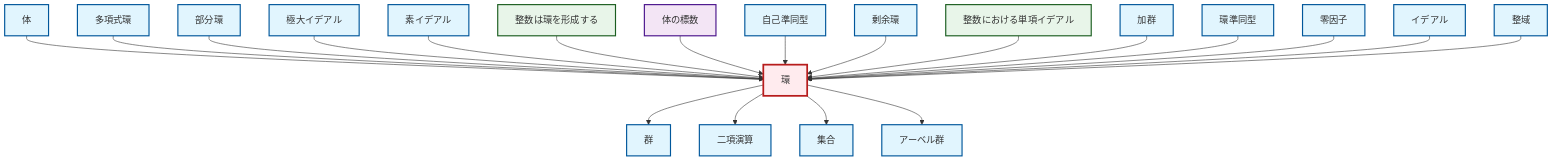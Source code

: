 graph TD
    classDef definition fill:#e1f5fe,stroke:#01579b,stroke-width:2px
    classDef theorem fill:#f3e5f5,stroke:#4a148c,stroke-width:2px
    classDef axiom fill:#fff3e0,stroke:#e65100,stroke-width:2px
    classDef example fill:#e8f5e9,stroke:#1b5e20,stroke-width:2px
    classDef current fill:#ffebee,stroke:#b71c1c,stroke-width:3px
    def-polynomial-ring["多項式環"]:::definition
    def-group["群"]:::definition
    def-prime-ideal["素イデアル"]:::definition
    def-binary-operation["二項演算"]:::definition
    def-ring["環"]:::definition
    ex-integers-ring["整数は環を形成する"]:::example
    def-maximal-ideal["極大イデアル"]:::definition
    def-zero-divisor["零因子"]:::definition
    ex-principal-ideal["整数における単項イデアル"]:::example
    def-abelian-group["アーベル群"]:::definition
    thm-field-characteristic["体の標数"]:::theorem
    def-field["体"]:::definition
    def-integral-domain["整域"]:::definition
    def-module["加群"]:::definition
    def-quotient-ring["剰余環"]:::definition
    def-ring-homomorphism["環準同型"]:::definition
    def-endomorphism["自己準同型"]:::definition
    def-ideal["イデアル"]:::definition
    def-set["集合"]:::definition
    def-subring["部分環"]:::definition
    def-field --> def-ring
    def-polynomial-ring --> def-ring
    def-ring --> def-group
    def-subring --> def-ring
    def-maximal-ideal --> def-ring
    def-prime-ideal --> def-ring
    ex-integers-ring --> def-ring
    thm-field-characteristic --> def-ring
    def-endomorphism --> def-ring
    def-ring --> def-binary-operation
    def-quotient-ring --> def-ring
    def-ring --> def-set
    ex-principal-ideal --> def-ring
    def-module --> def-ring
    def-ring-homomorphism --> def-ring
    def-ring --> def-abelian-group
    def-zero-divisor --> def-ring
    def-ideal --> def-ring
    def-integral-domain --> def-ring
    class def-ring current